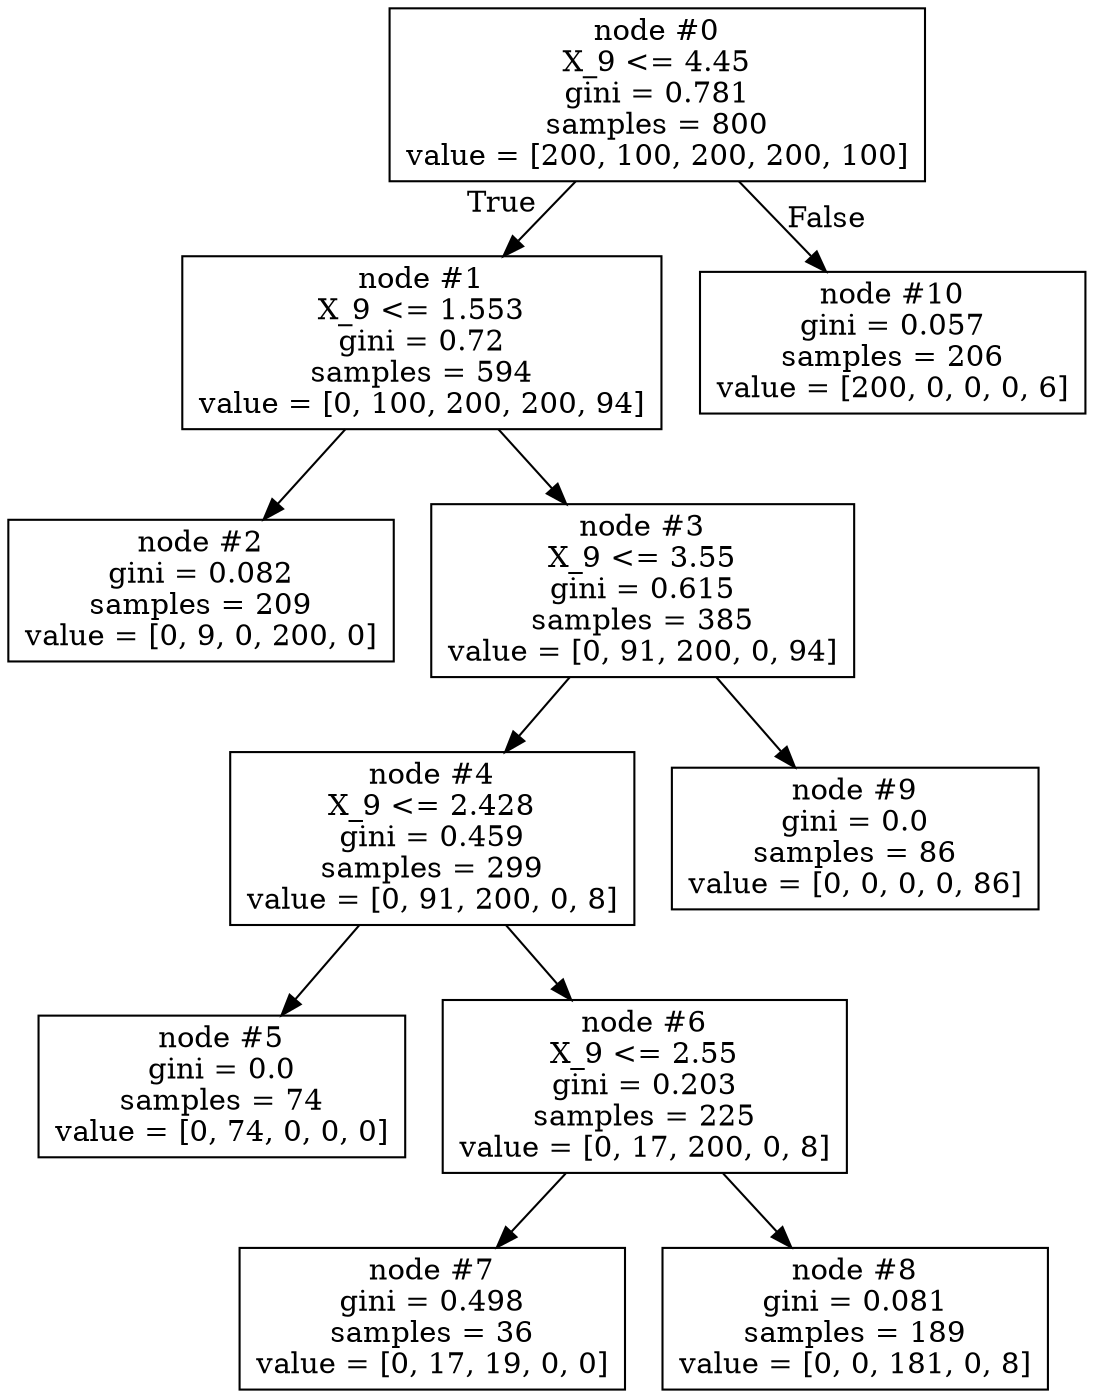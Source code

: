 digraph Tree {
node [shape=box] ;
0 [label="node #0\nX_9 <= 4.45\ngini = 0.781\nsamples = 800\nvalue = [200, 100, 200, 200, 100]"] ;
1 [label="node #1\nX_9 <= 1.553\ngini = 0.72\nsamples = 594\nvalue = [0, 100, 200, 200, 94]"] ;
0 -> 1 [labeldistance=2.5, labelangle=45, headlabel="True"] ;
2 [label="node #2\ngini = 0.082\nsamples = 209\nvalue = [0, 9, 0, 200, 0]"] ;
1 -> 2 ;
3 [label="node #3\nX_9 <= 3.55\ngini = 0.615\nsamples = 385\nvalue = [0, 91, 200, 0, 94]"] ;
1 -> 3 ;
4 [label="node #4\nX_9 <= 2.428\ngini = 0.459\nsamples = 299\nvalue = [0, 91, 200, 0, 8]"] ;
3 -> 4 ;
5 [label="node #5\ngini = 0.0\nsamples = 74\nvalue = [0, 74, 0, 0, 0]"] ;
4 -> 5 ;
6 [label="node #6\nX_9 <= 2.55\ngini = 0.203\nsamples = 225\nvalue = [0, 17, 200, 0, 8]"] ;
4 -> 6 ;
7 [label="node #7\ngini = 0.498\nsamples = 36\nvalue = [0, 17, 19, 0, 0]"] ;
6 -> 7 ;
8 [label="node #8\ngini = 0.081\nsamples = 189\nvalue = [0, 0, 181, 0, 8]"] ;
6 -> 8 ;
9 [label="node #9\ngini = 0.0\nsamples = 86\nvalue = [0, 0, 0, 0, 86]"] ;
3 -> 9 ;
10 [label="node #10\ngini = 0.057\nsamples = 206\nvalue = [200, 0, 0, 0, 6]"] ;
0 -> 10 [labeldistance=2.5, labelangle=-45, headlabel="False"] ;
}